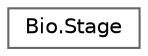 digraph "Graphical Class Hierarchy"
{
 // LATEX_PDF_SIZE
  bgcolor="transparent";
  edge [fontname=Helvetica,fontsize=10,labelfontname=Helvetica,labelfontsize=10];
  node [fontname=Helvetica,fontsize=10,shape=box,height=0.2,width=0.4];
  rankdir="LR";
  Node0 [label="Bio.Stage",height=0.2,width=0.4,color="grey40", fillcolor="white", style="filled",URL="$class_bio_1_1_stage.html",tooltip=" "];
}
